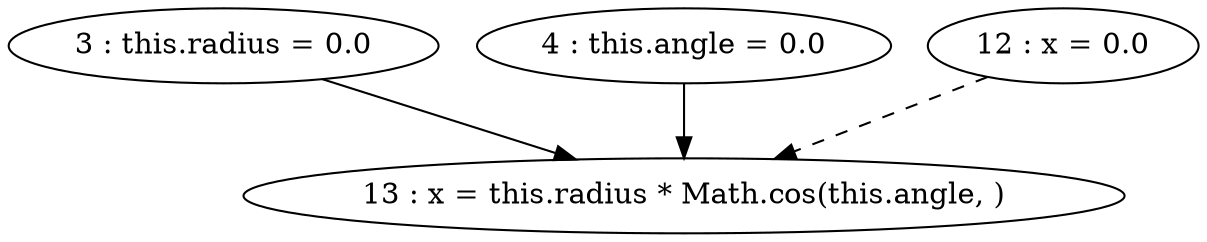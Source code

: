 digraph G {
"3 : this.radius = 0.0"
"3 : this.radius = 0.0" -> "13 : x = this.radius * Math.cos(this.angle, )"
"4 : this.angle = 0.0"
"4 : this.angle = 0.0" -> "13 : x = this.radius * Math.cos(this.angle, )"
"12 : x = 0.0"
"12 : x = 0.0" -> "13 : x = this.radius * Math.cos(this.angle, )" [style=dashed]
"13 : x = this.radius * Math.cos(this.angle, )"
}